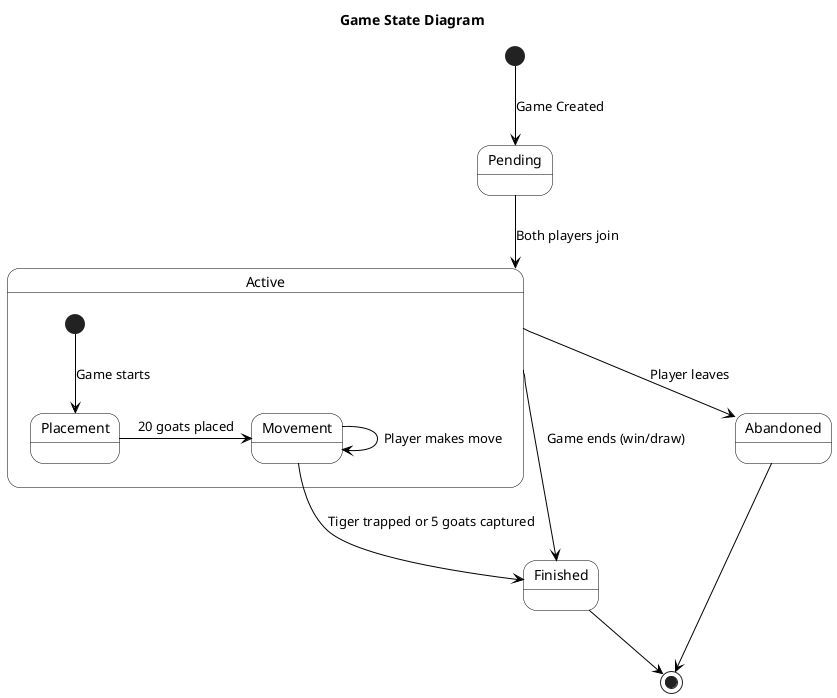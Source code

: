 @startuml
' skinparam to improve the look and feel
skinparam state {
  BackgroundColor White
  ArrowColor Black
  BorderColor Black
}
skinparam shadowing false
skinparam monochrome true

title Game State Diagram

[*] --> Pending: Game Created
Pending --> Active: Both players join
Active --> Finished: Game ends (win/draw)
Active --> Abandoned: Player leaves
Finished --> [*]
Abandoned --> [*]

state Active {
  state Placement
  state Movement

  [*] --> Placement: Game starts
  Placement -> Movement: 20 goats placed
  Movement -> Movement: Player makes move
  Movement --> Finished: Tiger trapped or 5 goats captured
}

@enduml 